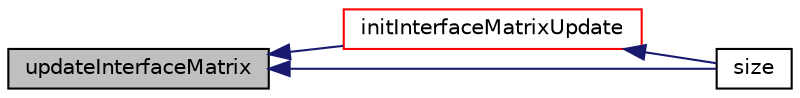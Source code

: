 digraph "updateInterfaceMatrix"
{
  bgcolor="transparent";
  edge [fontname="Helvetica",fontsize="10",labelfontname="Helvetica",labelfontsize="10"];
  node [fontname="Helvetica",fontsize="10",shape=record];
  rankdir="LR";
  Node1 [label="updateInterfaceMatrix",height=0.2,width=0.4,color="black", fillcolor="grey75", style="filled", fontcolor="black"];
  Node1 -> Node2 [dir="back",color="midnightblue",fontsize="10",style="solid",fontname="Helvetica"];
  Node2 [label="initInterfaceMatrixUpdate",height=0.2,width=0.4,color="red",URL="$a02034.html#a4afc5b4a99526f37d221c1caad0df0b4",tooltip="Initialise neighbour matrix update. "];
  Node2 -> Node3 [dir="back",color="midnightblue",fontsize="10",style="solid",fontname="Helvetica"];
  Node3 [label="size",height=0.2,width=0.4,color="black",URL="$a02034.html#a65cea301e2d6033c43932d12d91c792f",tooltip="Return size. "];
  Node1 -> Node3 [dir="back",color="midnightblue",fontsize="10",style="solid",fontname="Helvetica"];
}
